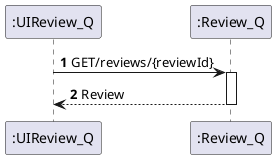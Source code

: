 @startuml
'https://plantuml.com/sequence-diagram

autoactivate on
autonumber

participant ":UIReview_Q" as rev
participant ":Review_Q" as rev1



rev -> rev1: GET/reviews/{reviewId}
rev1 --> rev: Review

@enduml